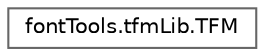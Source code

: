 digraph "Graphical Class Hierarchy"
{
 // LATEX_PDF_SIZE
  bgcolor="transparent";
  edge [fontname=Helvetica,fontsize=10,labelfontname=Helvetica,labelfontsize=10];
  node [fontname=Helvetica,fontsize=10,shape=box,height=0.2,width=0.4];
  rankdir="LR";
  Node0 [id="Node000000",label="fontTools.tfmLib.TFM",height=0.2,width=0.4,color="grey40", fillcolor="white", style="filled",URL="$da/d0f/classfontTools_1_1tfmLib_1_1TFM.html",tooltip=" "];
}
